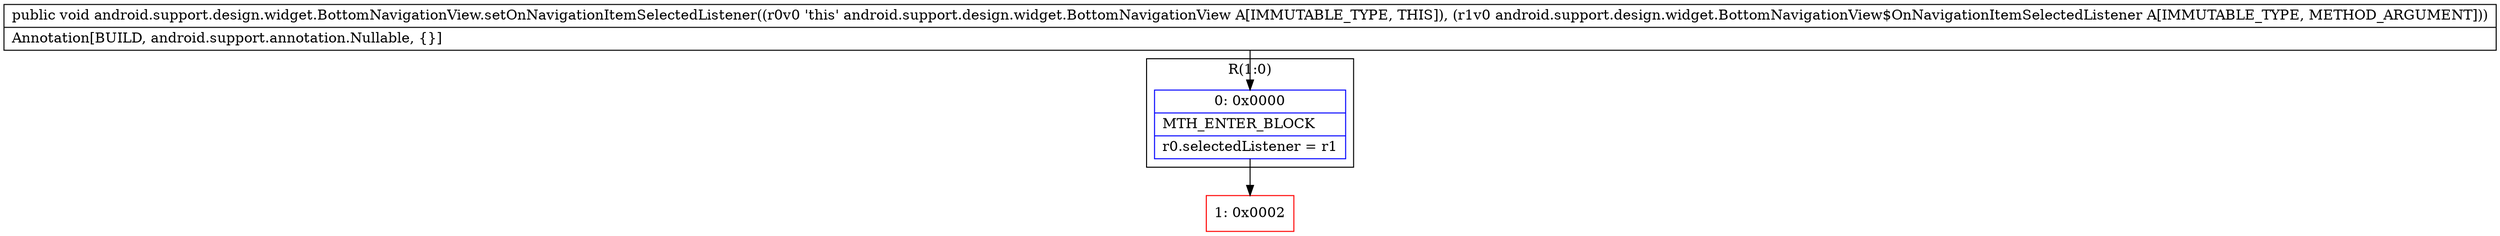 digraph "CFG forandroid.support.design.widget.BottomNavigationView.setOnNavigationItemSelectedListener(Landroid\/support\/design\/widget\/BottomNavigationView$OnNavigationItemSelectedListener;)V" {
subgraph cluster_Region_969313444 {
label = "R(1:0)";
node [shape=record,color=blue];
Node_0 [shape=record,label="{0\:\ 0x0000|MTH_ENTER_BLOCK\l|r0.selectedListener = r1\l}"];
}
Node_1 [shape=record,color=red,label="{1\:\ 0x0002}"];
MethodNode[shape=record,label="{public void android.support.design.widget.BottomNavigationView.setOnNavigationItemSelectedListener((r0v0 'this' android.support.design.widget.BottomNavigationView A[IMMUTABLE_TYPE, THIS]), (r1v0 android.support.design.widget.BottomNavigationView$OnNavigationItemSelectedListener A[IMMUTABLE_TYPE, METHOD_ARGUMENT]))  | Annotation[BUILD, android.support.annotation.Nullable, \{\}]\l}"];
MethodNode -> Node_0;
Node_0 -> Node_1;
}

